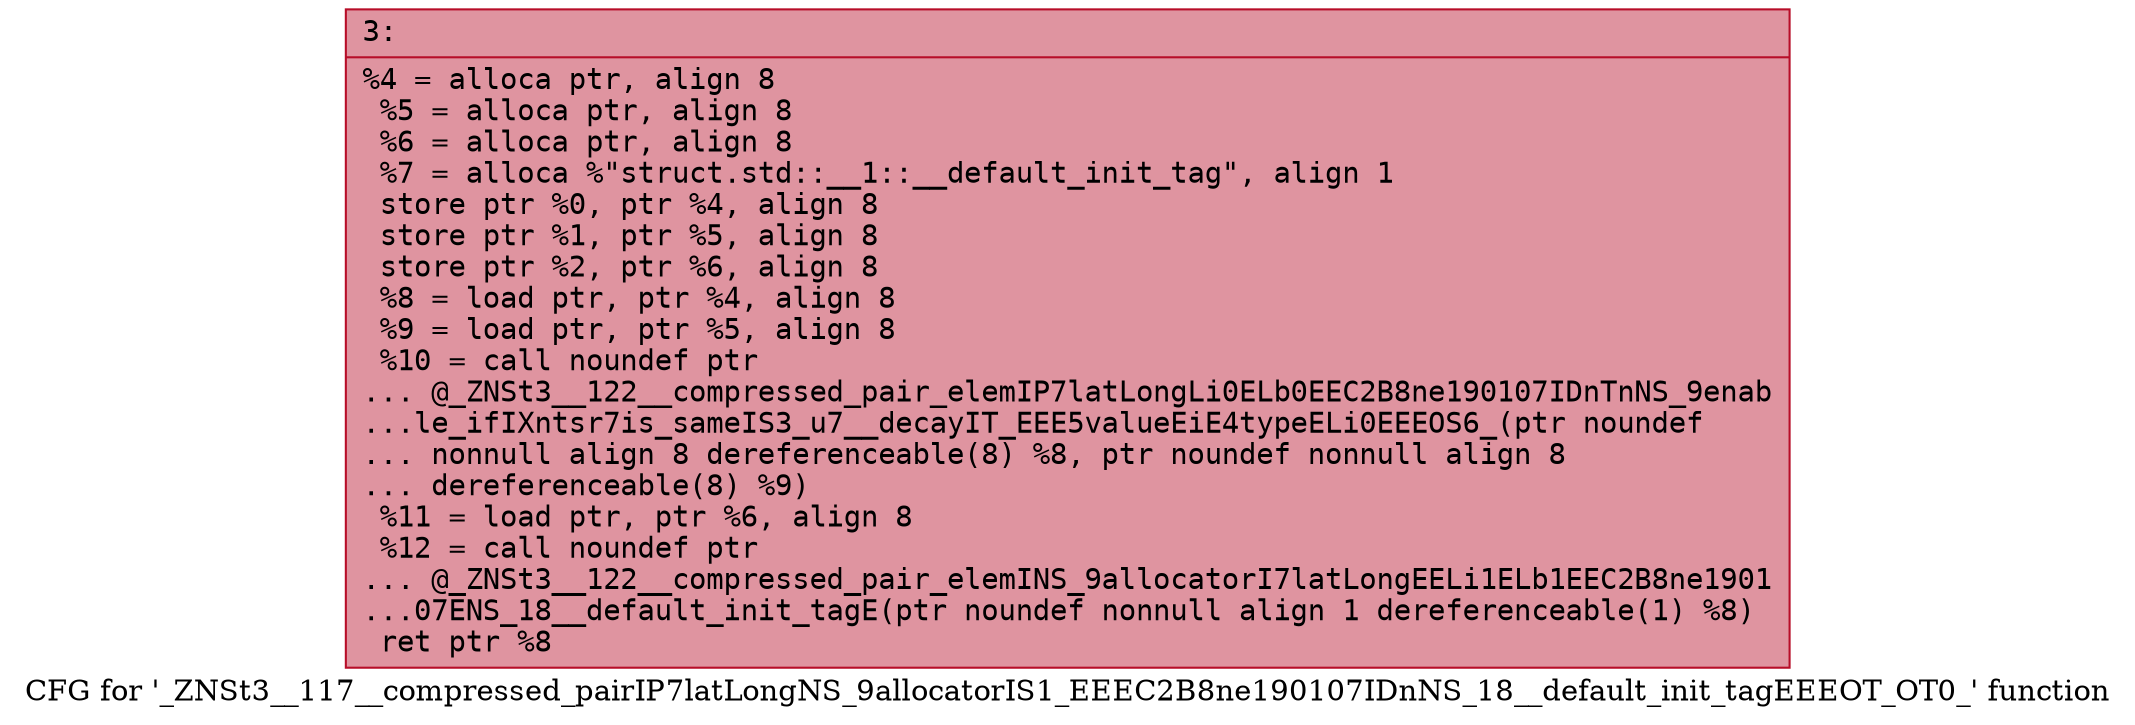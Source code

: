 digraph "CFG for '_ZNSt3__117__compressed_pairIP7latLongNS_9allocatorIS1_EEEC2B8ne190107IDnNS_18__default_init_tagEEEOT_OT0_' function" {
	label="CFG for '_ZNSt3__117__compressed_pairIP7latLongNS_9allocatorIS1_EEEC2B8ne190107IDnNS_18__default_init_tagEEEOT_OT0_' function";

	Node0x60000177fa20 [shape=record,color="#b70d28ff", style=filled, fillcolor="#b70d2870" fontname="Courier",label="{3:\l|  %4 = alloca ptr, align 8\l  %5 = alloca ptr, align 8\l  %6 = alloca ptr, align 8\l  %7 = alloca %\"struct.std::__1::__default_init_tag\", align 1\l  store ptr %0, ptr %4, align 8\l  store ptr %1, ptr %5, align 8\l  store ptr %2, ptr %6, align 8\l  %8 = load ptr, ptr %4, align 8\l  %9 = load ptr, ptr %5, align 8\l  %10 = call noundef ptr\l... @_ZNSt3__122__compressed_pair_elemIP7latLongLi0ELb0EEC2B8ne190107IDnTnNS_9enab\l...le_ifIXntsr7is_sameIS3_u7__decayIT_EEE5valueEiE4typeELi0EEEOS6_(ptr noundef\l... nonnull align 8 dereferenceable(8) %8, ptr noundef nonnull align 8\l... dereferenceable(8) %9)\l  %11 = load ptr, ptr %6, align 8\l  %12 = call noundef ptr\l... @_ZNSt3__122__compressed_pair_elemINS_9allocatorI7latLongEELi1ELb1EEC2B8ne1901\l...07ENS_18__default_init_tagE(ptr noundef nonnull align 1 dereferenceable(1) %8)\l  ret ptr %8\l}"];
}
